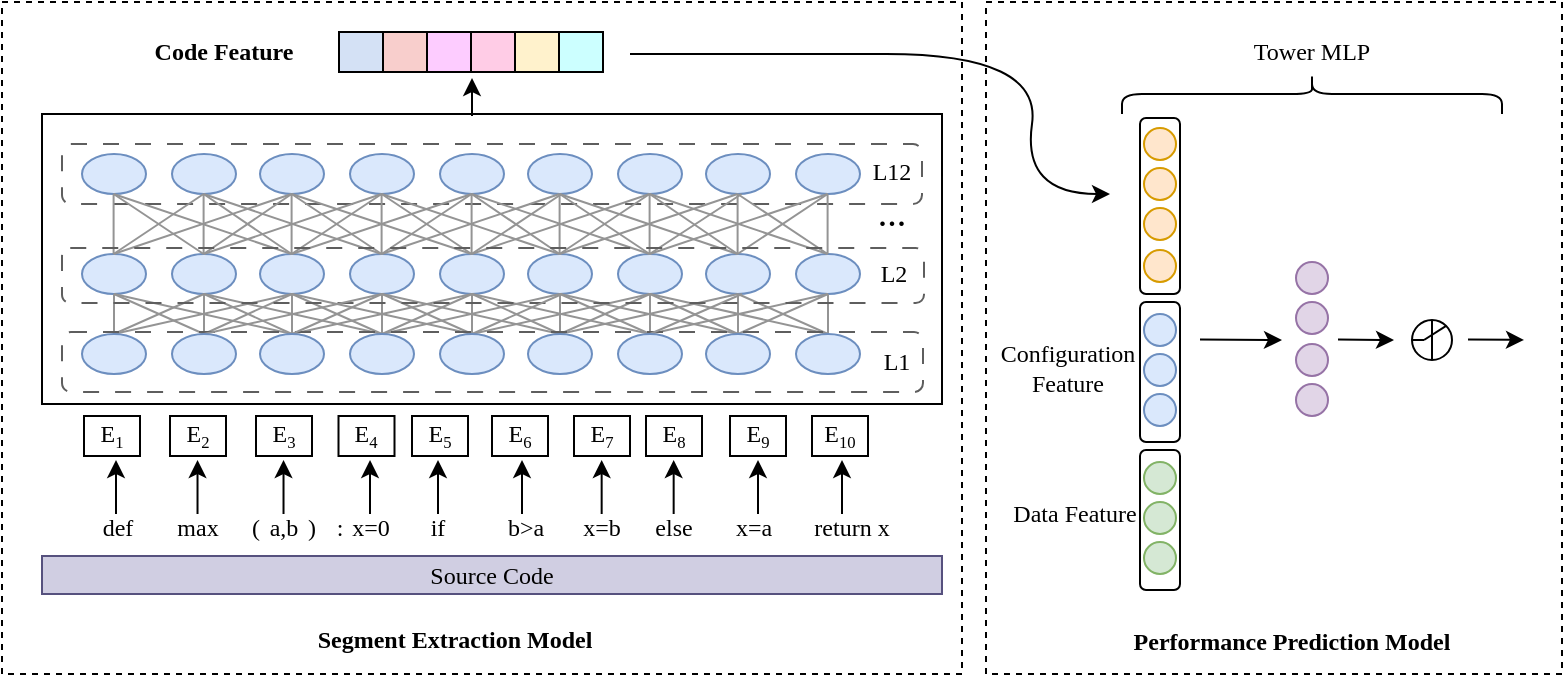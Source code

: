 <mxfile version="21.7.0" type="github">
  <diagram name="第 1 页" id="i-hQURjPeFK39cfyPwLi">
    <mxGraphModel dx="1434" dy="758" grid="1" gridSize="10" guides="1" tooltips="1" connect="1" arrows="1" fold="1" page="1" pageScale="1" pageWidth="827" pageHeight="1169" math="0" shadow="0">
      <root>
        <mxCell id="0" />
        <mxCell id="1" parent="0" />
        <mxCell id="bjcHSdZk1-LDdz5LGARR-2" value="" style="rounded=0;whiteSpace=wrap;html=1;dashed=1;fontFamily=Times New Roman;" vertex="1" parent="1">
          <mxGeometry x="522" y="189" width="288" height="336" as="geometry" />
        </mxCell>
        <mxCell id="bjcHSdZk1-LDdz5LGARR-1" value="" style="rounded=0;whiteSpace=wrap;html=1;dashed=1;fontFamily=Times New Roman;" vertex="1" parent="1">
          <mxGeometry x="30" y="189" width="480" height="336" as="geometry" />
        </mxCell>
        <mxCell id="APk3Ht_Tyn_4InIeWBDC-63" value="" style="group;dashed=1;fontFamily=Times New Roman;" parent="1" vertex="1" connectable="0">
          <mxGeometry x="70" y="270" width="430" height="160" as="geometry" />
        </mxCell>
        <mxCell id="APk3Ht_Tyn_4InIeWBDC-177" value="" style="rounded=0;whiteSpace=wrap;html=1;fontFamily=Times New Roman;" parent="APk3Ht_Tyn_4InIeWBDC-63" vertex="1">
          <mxGeometry x="-20" y="-25" width="450" height="145" as="geometry" />
        </mxCell>
        <mxCell id="APk3Ht_Tyn_4InIeWBDC-64" value="" style="ellipse;whiteSpace=wrap;html=1;fillColor=#dae8fc;strokeWidth=1;strokeColor=#6c8ebf;fontFamily=Times New Roman;" parent="APk3Ht_Tyn_4InIeWBDC-63" vertex="1">
          <mxGeometry y="-5" width="32" height="20" as="geometry" />
        </mxCell>
        <mxCell id="APk3Ht_Tyn_4InIeWBDC-65" value="" style="ellipse;whiteSpace=wrap;html=1;fillColor=#dae8fc;strokeWidth=1;strokeColor=#6c8ebf;fontFamily=Times New Roman;" parent="APk3Ht_Tyn_4InIeWBDC-63" vertex="1">
          <mxGeometry x="45" y="-5" width="32" height="20" as="geometry" />
        </mxCell>
        <mxCell id="APk3Ht_Tyn_4InIeWBDC-66" value="" style="ellipse;whiteSpace=wrap;html=1;fillColor=#dae8fc;strokeWidth=1;strokeColor=#6c8ebf;fontFamily=Times New Roman;" parent="APk3Ht_Tyn_4InIeWBDC-63" vertex="1">
          <mxGeometry x="134" y="-5" width="32" height="20" as="geometry" />
        </mxCell>
        <mxCell id="APk3Ht_Tyn_4InIeWBDC-67" value="" style="ellipse;whiteSpace=wrap;html=1;fillColor=#dae8fc;strokeWidth=1;strokeColor=#6c8ebf;fontFamily=Times New Roman;" parent="APk3Ht_Tyn_4InIeWBDC-63" vertex="1">
          <mxGeometry x="89" y="-5" width="32" height="20" as="geometry" />
        </mxCell>
        <mxCell id="APk3Ht_Tyn_4InIeWBDC-68" value="" style="ellipse;whiteSpace=wrap;html=1;fillColor=#dae8fc;strokeWidth=1;strokeColor=#6c8ebf;fontFamily=Times New Roman;" parent="APk3Ht_Tyn_4InIeWBDC-63" vertex="1">
          <mxGeometry x="179" y="-5" width="32" height="20" as="geometry" />
        </mxCell>
        <mxCell id="APk3Ht_Tyn_4InIeWBDC-69" value="" style="ellipse;whiteSpace=wrap;html=1;fillColor=#dae8fc;strokeWidth=1;strokeColor=#6c8ebf;fontFamily=Times New Roman;" parent="APk3Ht_Tyn_4InIeWBDC-63" vertex="1">
          <mxGeometry x="268" y="-5" width="32" height="20" as="geometry" />
        </mxCell>
        <mxCell id="APk3Ht_Tyn_4InIeWBDC-70" value="" style="ellipse;whiteSpace=wrap;html=1;fillColor=#dae8fc;strokeWidth=1;strokeColor=#6c8ebf;fontFamily=Times New Roman;" parent="APk3Ht_Tyn_4InIeWBDC-63" vertex="1">
          <mxGeometry x="223" y="-5" width="32" height="20" as="geometry" />
        </mxCell>
        <mxCell id="APk3Ht_Tyn_4InIeWBDC-71" value="" style="ellipse;whiteSpace=wrap;html=1;fillColor=#dae8fc;strokeWidth=1;strokeColor=#6c8ebf;fontFamily=Times New Roman;" parent="APk3Ht_Tyn_4InIeWBDC-63" vertex="1">
          <mxGeometry x="312" y="-5" width="32" height="20" as="geometry" />
        </mxCell>
        <mxCell id="APk3Ht_Tyn_4InIeWBDC-72" value="" style="ellipse;whiteSpace=wrap;html=1;fillColor=#dae8fc;strokeWidth=1;strokeColor=#6c8ebf;fontFamily=Times New Roman;" parent="APk3Ht_Tyn_4InIeWBDC-63" vertex="1">
          <mxGeometry x="357" y="-5" width="32" height="20" as="geometry" />
        </mxCell>
        <mxCell id="APk3Ht_Tyn_4InIeWBDC-1" value="Source Code" style="rounded=0;whiteSpace=wrap;html=1;fillColor=#d0cee2;strokeColor=#56517e;fontFamily=Times New Roman;" parent="1" vertex="1">
          <mxGeometry x="50" y="466" width="450" height="19" as="geometry" />
        </mxCell>
        <mxCell id="APk3Ht_Tyn_4InIeWBDC-5" value="def" style="text;html=1;strokeColor=none;fillColor=none;align=center;verticalAlign=middle;whiteSpace=wrap;rounded=0;fontFamily=Times New Roman;" parent="1" vertex="1">
          <mxGeometry x="78" y="432" width="20" height="40" as="geometry" />
        </mxCell>
        <mxCell id="APk3Ht_Tyn_4InIeWBDC-6" value="max" style="text;html=1;strokeColor=none;fillColor=none;align=center;verticalAlign=middle;whiteSpace=wrap;rounded=0;fontFamily=Times New Roman;" parent="1" vertex="1">
          <mxGeometry x="118" y="432" width="20" height="40" as="geometry" />
        </mxCell>
        <mxCell id="APk3Ht_Tyn_4InIeWBDC-7" value="(" style="text;html=1;strokeColor=none;fillColor=none;align=center;verticalAlign=middle;whiteSpace=wrap;rounded=0;fontFamily=Times New Roman;" parent="1" vertex="1">
          <mxGeometry x="152" y="432" width="10" height="40" as="geometry" />
        </mxCell>
        <mxCell id="APk3Ht_Tyn_4InIeWBDC-8" value="a,b" style="text;html=1;strokeColor=none;fillColor=none;align=center;verticalAlign=middle;whiteSpace=wrap;rounded=0;fontFamily=Times New Roman;" parent="1" vertex="1">
          <mxGeometry x="161" y="432" width="20" height="40" as="geometry" />
        </mxCell>
        <mxCell id="APk3Ht_Tyn_4InIeWBDC-9" value=")" style="text;html=1;strokeColor=none;fillColor=none;align=center;verticalAlign=middle;whiteSpace=wrap;rounded=0;fontFamily=Times New Roman;" parent="1" vertex="1">
          <mxGeometry x="180" y="432" width="10" height="40" as="geometry" />
        </mxCell>
        <mxCell id="APk3Ht_Tyn_4InIeWBDC-10" value="x=0" style="text;html=1;strokeColor=none;fillColor=none;align=center;verticalAlign=middle;whiteSpace=wrap;rounded=0;fontFamily=Times New Roman;" parent="1" vertex="1">
          <mxGeometry x="206" y="432" width="16.5" height="40" as="geometry" />
        </mxCell>
        <mxCell id="APk3Ht_Tyn_4InIeWBDC-11" value=":" style="text;html=1;strokeColor=none;fillColor=none;align=center;verticalAlign=middle;whiteSpace=wrap;rounded=0;fontFamily=Times New Roman;" parent="1" vertex="1">
          <mxGeometry x="194" y="432" width="10" height="40" as="geometry" />
        </mxCell>
        <mxCell id="APk3Ht_Tyn_4InIeWBDC-12" value="x=b" style="text;html=1;strokeColor=none;fillColor=none;align=center;verticalAlign=middle;whiteSpace=wrap;rounded=0;fontFamily=Times New Roman;" parent="1" vertex="1">
          <mxGeometry x="320" y="432" width="20" height="40" as="geometry" />
        </mxCell>
        <mxCell id="APk3Ht_Tyn_4InIeWBDC-13" value="if" style="text;html=1;strokeColor=none;fillColor=none;align=center;verticalAlign=middle;whiteSpace=wrap;rounded=0;fontFamily=Times New Roman;" parent="1" vertex="1">
          <mxGeometry x="243" y="432" width="10" height="40" as="geometry" />
        </mxCell>
        <mxCell id="APk3Ht_Tyn_4InIeWBDC-15" value="else" style="text;html=1;strokeColor=none;fillColor=none;align=center;verticalAlign=middle;whiteSpace=wrap;rounded=0;fontFamily=Times New Roman;" parent="1" vertex="1">
          <mxGeometry x="356" y="432" width="20" height="40" as="geometry" />
        </mxCell>
        <mxCell id="APk3Ht_Tyn_4InIeWBDC-16" value="x=a" style="text;html=1;strokeColor=none;fillColor=none;align=center;verticalAlign=middle;whiteSpace=wrap;rounded=0;fontFamily=Times New Roman;" parent="1" vertex="1">
          <mxGeometry x="396" y="432" width="20" height="40" as="geometry" />
        </mxCell>
        <mxCell id="APk3Ht_Tyn_4InIeWBDC-17" value="return x" style="text;html=1;strokeColor=none;fillColor=none;align=center;verticalAlign=middle;whiteSpace=wrap;rounded=0;fontFamily=Times New Roman;" parent="1" vertex="1">
          <mxGeometry x="430" y="432" width="50" height="40" as="geometry" />
        </mxCell>
        <mxCell id="APk3Ht_Tyn_4InIeWBDC-19" value="b&amp;gt;a" style="text;html=1;strokeColor=none;fillColor=none;align=center;verticalAlign=middle;whiteSpace=wrap;rounded=0;fontFamily=Times New Roman;" parent="1" vertex="1">
          <mxGeometry x="279" y="432" width="26" height="40" as="geometry" />
        </mxCell>
        <mxCell id="APk3Ht_Tyn_4InIeWBDC-31" value="E&lt;span style=&quot;font-size: 10px;&quot;&gt;&lt;sub&gt;1&lt;/sub&gt;&lt;/span&gt;" style="rounded=0;whiteSpace=wrap;html=1;fontFamily=Times New Roman;" parent="1" vertex="1">
          <mxGeometry x="71" y="396" width="28" height="20" as="geometry" />
        </mxCell>
        <mxCell id="APk3Ht_Tyn_4InIeWBDC-33" value="E&lt;span style=&quot;font-size: 10px;&quot;&gt;&lt;sub&gt;2&lt;/sub&gt;&lt;/span&gt;" style="rounded=0;whiteSpace=wrap;html=1;fontFamily=Times New Roman;" parent="1" vertex="1">
          <mxGeometry x="114" y="396" width="28" height="20" as="geometry" />
        </mxCell>
        <mxCell id="APk3Ht_Tyn_4InIeWBDC-34" value="E&lt;span style=&quot;font-size: 10px;&quot;&gt;&lt;sub&gt;3&lt;/sub&gt;&lt;/span&gt;" style="rounded=0;whiteSpace=wrap;html=1;fontFamily=Times New Roman;" parent="1" vertex="1">
          <mxGeometry x="157" y="396" width="28" height="20" as="geometry" />
        </mxCell>
        <mxCell id="APk3Ht_Tyn_4InIeWBDC-35" value="E&lt;span style=&quot;font-size: 10px;&quot;&gt;&lt;sub&gt;4&lt;/sub&gt;&lt;/span&gt;" style="rounded=0;whiteSpace=wrap;html=1;fontFamily=Times New Roman;" parent="1" vertex="1">
          <mxGeometry x="198.25" y="396" width="28" height="20" as="geometry" />
        </mxCell>
        <mxCell id="APk3Ht_Tyn_4InIeWBDC-36" value="E&lt;span style=&quot;font-size: 10px;&quot;&gt;&lt;sub&gt;5&lt;/sub&gt;&lt;/span&gt;" style="rounded=0;whiteSpace=wrap;html=1;fontFamily=Times New Roman;" parent="1" vertex="1">
          <mxGeometry x="235" y="396" width="28" height="20" as="geometry" />
        </mxCell>
        <mxCell id="APk3Ht_Tyn_4InIeWBDC-37" value="E&lt;span style=&quot;font-size: 10px;&quot;&gt;&lt;sub&gt;7&lt;/sub&gt;&lt;/span&gt;" style="rounded=0;whiteSpace=wrap;html=1;fontFamily=Times New Roman;" parent="1" vertex="1">
          <mxGeometry x="316" y="396" width="28" height="20" as="geometry" />
        </mxCell>
        <mxCell id="APk3Ht_Tyn_4InIeWBDC-38" value="E&lt;span style=&quot;font-size: 10px;&quot;&gt;&lt;sub&gt;6&lt;/sub&gt;&lt;/span&gt;" style="rounded=0;whiteSpace=wrap;html=1;fontStyle=0;fontFamily=Times New Roman;" parent="1" vertex="1">
          <mxGeometry x="275" y="396" width="28" height="20" as="geometry" />
        </mxCell>
        <mxCell id="APk3Ht_Tyn_4InIeWBDC-39" value="E&lt;span style=&quot;font-size: 10px;&quot;&gt;&lt;sub&gt;8&lt;/sub&gt;&lt;/span&gt;" style="rounded=0;whiteSpace=wrap;html=1;fontFamily=Times New Roman;" parent="1" vertex="1">
          <mxGeometry x="352" y="396" width="28" height="20" as="geometry" />
        </mxCell>
        <mxCell id="APk3Ht_Tyn_4InIeWBDC-40" value="E&lt;span style=&quot;font-size: 10px;&quot;&gt;&lt;sub&gt;9&lt;/sub&gt;&lt;/span&gt;" style="rounded=0;whiteSpace=wrap;html=1;fontFamily=Times New Roman;" parent="1" vertex="1">
          <mxGeometry x="394" y="396" width="28" height="20" as="geometry" />
        </mxCell>
        <mxCell id="APk3Ht_Tyn_4InIeWBDC-41" value="E&lt;span style=&quot;font-size: 10px;&quot;&gt;&lt;sub&gt;10&lt;/sub&gt;&lt;/span&gt;" style="rounded=0;whiteSpace=wrap;html=1;fontFamily=Times New Roman;" parent="1" vertex="1">
          <mxGeometry x="435" y="396" width="28" height="20" as="geometry" />
        </mxCell>
        <mxCell id="APk3Ht_Tyn_4InIeWBDC-53" value="" style="group;fontFamily=Times New Roman;" parent="1" vertex="1" connectable="0">
          <mxGeometry x="70" y="315" width="389" height="20" as="geometry" />
        </mxCell>
        <mxCell id="APk3Ht_Tyn_4InIeWBDC-54" value="" style="ellipse;whiteSpace=wrap;html=1;fillColor=#dae8fc;strokeWidth=1;strokeColor=#6c8ebf;fontFamily=Times New Roman;" parent="APk3Ht_Tyn_4InIeWBDC-53" vertex="1">
          <mxGeometry width="32" height="20" as="geometry" />
        </mxCell>
        <mxCell id="APk3Ht_Tyn_4InIeWBDC-55" value="" style="ellipse;whiteSpace=wrap;html=1;fillColor=#dae8fc;strokeWidth=1;strokeColor=#6c8ebf;fontFamily=Times New Roman;" parent="APk3Ht_Tyn_4InIeWBDC-53" vertex="1">
          <mxGeometry x="45" width="32" height="20" as="geometry" />
        </mxCell>
        <mxCell id="APk3Ht_Tyn_4InIeWBDC-56" value="" style="ellipse;whiteSpace=wrap;html=1;fillColor=#dae8fc;strokeWidth=1;strokeColor=#6c8ebf;fontFamily=Times New Roman;" parent="APk3Ht_Tyn_4InIeWBDC-53" vertex="1">
          <mxGeometry x="134" width="32" height="20" as="geometry" />
        </mxCell>
        <mxCell id="APk3Ht_Tyn_4InIeWBDC-57" value="" style="ellipse;whiteSpace=wrap;html=1;fillColor=#dae8fc;strokeWidth=1;strokeColor=#6c8ebf;fontFamily=Times New Roman;" parent="APk3Ht_Tyn_4InIeWBDC-53" vertex="1">
          <mxGeometry x="89" width="32" height="20" as="geometry" />
        </mxCell>
        <mxCell id="APk3Ht_Tyn_4InIeWBDC-58" value="" style="ellipse;whiteSpace=wrap;html=1;fillColor=#dae8fc;strokeWidth=1;strokeColor=#6c8ebf;fontFamily=Times New Roman;" parent="APk3Ht_Tyn_4InIeWBDC-53" vertex="1">
          <mxGeometry x="179" width="32" height="20" as="geometry" />
        </mxCell>
        <mxCell id="APk3Ht_Tyn_4InIeWBDC-59" value="" style="ellipse;whiteSpace=wrap;html=1;fillColor=#dae8fc;strokeWidth=1;strokeColor=#6c8ebf;fontFamily=Times New Roman;" parent="APk3Ht_Tyn_4InIeWBDC-53" vertex="1">
          <mxGeometry x="268" width="32" height="20" as="geometry" />
        </mxCell>
        <mxCell id="APk3Ht_Tyn_4InIeWBDC-60" value="" style="ellipse;whiteSpace=wrap;html=1;fillColor=#dae8fc;strokeWidth=1;strokeColor=#6c8ebf;fontFamily=Times New Roman;" parent="APk3Ht_Tyn_4InIeWBDC-53" vertex="1">
          <mxGeometry x="223" width="32" height="20" as="geometry" />
        </mxCell>
        <mxCell id="APk3Ht_Tyn_4InIeWBDC-61" value="" style="ellipse;whiteSpace=wrap;html=1;fillColor=#dae8fc;strokeWidth=1;strokeColor=#6c8ebf;fontFamily=Times New Roman;" parent="APk3Ht_Tyn_4InIeWBDC-53" vertex="1">
          <mxGeometry x="312" width="32" height="20" as="geometry" />
        </mxCell>
        <mxCell id="APk3Ht_Tyn_4InIeWBDC-62" value="" style="ellipse;whiteSpace=wrap;html=1;fillColor=#dae8fc;strokeWidth=1;strokeColor=#6c8ebf;fontFamily=Times New Roman;" parent="APk3Ht_Tyn_4InIeWBDC-53" vertex="1">
          <mxGeometry x="357" width="32" height="20" as="geometry" />
        </mxCell>
        <mxCell id="APk3Ht_Tyn_4InIeWBDC-77" style="rounded=0;orthogonalLoop=1;jettySize=auto;html=1;exitX=0.5;exitY=0;exitDx=0;exitDy=0;entryX=0.5;entryY=1;entryDx=0;entryDy=0;endArrow=none;endFill=0;strokeWidth=1;strokeColor=#949494;fontFamily=Times New Roman;" parent="1" source="APk3Ht_Tyn_4InIeWBDC-42" target="APk3Ht_Tyn_4InIeWBDC-54" edge="1">
          <mxGeometry relative="1" as="geometry" />
        </mxCell>
        <mxCell id="APk3Ht_Tyn_4InIeWBDC-78" style="edgeStyle=orthogonalEdgeStyle;rounded=0;orthogonalLoop=1;jettySize=auto;html=1;exitX=0.5;exitY=0;exitDx=0;exitDy=0;entryX=0.5;entryY=1;entryDx=0;entryDy=0;endArrow=none;endFill=0;strokeWidth=1;strokeColor=#949494;fontFamily=Times New Roman;" parent="1" source="APk3Ht_Tyn_4InIeWBDC-43" target="APk3Ht_Tyn_4InIeWBDC-55" edge="1">
          <mxGeometry relative="1" as="geometry" />
        </mxCell>
        <mxCell id="APk3Ht_Tyn_4InIeWBDC-79" style="edgeStyle=orthogonalEdgeStyle;rounded=0;orthogonalLoop=1;jettySize=auto;html=1;exitX=0.5;exitY=0;exitDx=0;exitDy=0;entryX=0.5;entryY=1;entryDx=0;entryDy=0;endArrow=none;endFill=0;strokeWidth=1;strokeColor=#949494;fontFamily=Times New Roman;" parent="1" source="APk3Ht_Tyn_4InIeWBDC-45" target="APk3Ht_Tyn_4InIeWBDC-57" edge="1">
          <mxGeometry relative="1" as="geometry" />
        </mxCell>
        <mxCell id="APk3Ht_Tyn_4InIeWBDC-80" style="edgeStyle=orthogonalEdgeStyle;rounded=0;orthogonalLoop=1;jettySize=auto;html=1;exitX=0.5;exitY=0;exitDx=0;exitDy=0;entryX=0.5;entryY=1;entryDx=0;entryDy=0;endArrow=none;endFill=0;strokeWidth=1;strokeColor=#949494;fontFamily=Times New Roman;" parent="1" source="APk3Ht_Tyn_4InIeWBDC-44" target="APk3Ht_Tyn_4InIeWBDC-56" edge="1">
          <mxGeometry relative="1" as="geometry" />
        </mxCell>
        <mxCell id="APk3Ht_Tyn_4InIeWBDC-82" style="edgeStyle=orthogonalEdgeStyle;rounded=0;orthogonalLoop=1;jettySize=auto;html=1;exitX=0.5;exitY=0;exitDx=0;exitDy=0;entryX=0.5;entryY=1;entryDx=0;entryDy=0;endArrow=none;endFill=0;strokeWidth=1;strokeColor=#949494;fontFamily=Times New Roman;" parent="1" source="APk3Ht_Tyn_4InIeWBDC-46" target="APk3Ht_Tyn_4InIeWBDC-58" edge="1">
          <mxGeometry relative="1" as="geometry" />
        </mxCell>
        <mxCell id="APk3Ht_Tyn_4InIeWBDC-83" style="edgeStyle=orthogonalEdgeStyle;rounded=0;orthogonalLoop=1;jettySize=auto;html=1;exitX=0.5;exitY=0;exitDx=0;exitDy=0;entryX=0.5;entryY=1;entryDx=0;entryDy=0;endArrow=none;endFill=0;strokeWidth=1;strokeColor=#949494;fontFamily=Times New Roman;" parent="1" source="APk3Ht_Tyn_4InIeWBDC-48" target="APk3Ht_Tyn_4InIeWBDC-60" edge="1">
          <mxGeometry relative="1" as="geometry" />
        </mxCell>
        <mxCell id="APk3Ht_Tyn_4InIeWBDC-84" style="edgeStyle=orthogonalEdgeStyle;rounded=0;orthogonalLoop=1;jettySize=auto;html=1;exitX=0.5;exitY=0;exitDx=0;exitDy=0;entryX=0.5;entryY=1;entryDx=0;entryDy=0;endArrow=none;endFill=0;strokeWidth=1;strokeColor=#949494;fontFamily=Times New Roman;" parent="1" source="APk3Ht_Tyn_4InIeWBDC-47" target="APk3Ht_Tyn_4InIeWBDC-59" edge="1">
          <mxGeometry relative="1" as="geometry" />
        </mxCell>
        <mxCell id="APk3Ht_Tyn_4InIeWBDC-85" style="edgeStyle=orthogonalEdgeStyle;rounded=0;orthogonalLoop=1;jettySize=auto;html=1;exitX=0.5;exitY=0;exitDx=0;exitDy=0;entryX=0.5;entryY=1;entryDx=0;entryDy=0;endArrow=none;endFill=0;strokeWidth=1;strokeColor=#949494;fontFamily=Times New Roman;" parent="1" source="APk3Ht_Tyn_4InIeWBDC-49" target="APk3Ht_Tyn_4InIeWBDC-61" edge="1">
          <mxGeometry relative="1" as="geometry" />
        </mxCell>
        <mxCell id="APk3Ht_Tyn_4InIeWBDC-86" style="edgeStyle=orthogonalEdgeStyle;rounded=0;orthogonalLoop=1;jettySize=auto;html=1;exitX=0.5;exitY=0;exitDx=0;exitDy=0;entryX=0.5;entryY=1;entryDx=0;entryDy=0;endArrow=none;endFill=0;strokeWidth=1;strokeColor=#949494;fontFamily=Times New Roman;" parent="1" source="APk3Ht_Tyn_4InIeWBDC-50" target="APk3Ht_Tyn_4InIeWBDC-62" edge="1">
          <mxGeometry relative="1" as="geometry" />
        </mxCell>
        <mxCell id="APk3Ht_Tyn_4InIeWBDC-88" style="edgeStyle=none;rounded=0;orthogonalLoop=1;jettySize=auto;html=1;exitX=0.5;exitY=0;exitDx=0;exitDy=0;entryX=0.5;entryY=1;entryDx=0;entryDy=0;endArrow=none;endFill=0;strokeWidth=1;strokeColor=#949494;fontFamily=Times New Roman;" parent="1" source="APk3Ht_Tyn_4InIeWBDC-42" target="APk3Ht_Tyn_4InIeWBDC-55" edge="1">
          <mxGeometry relative="1" as="geometry" />
        </mxCell>
        <mxCell id="APk3Ht_Tyn_4InIeWBDC-89" style="edgeStyle=none;rounded=0;orthogonalLoop=1;jettySize=auto;html=1;exitX=0.5;exitY=0;exitDx=0;exitDy=0;entryX=0.5;entryY=1;entryDx=0;entryDy=0;endArrow=none;endFill=0;strokeWidth=1;strokeColor=#949494;fontFamily=Times New Roman;" parent="1" source="APk3Ht_Tyn_4InIeWBDC-42" target="APk3Ht_Tyn_4InIeWBDC-57" edge="1">
          <mxGeometry relative="1" as="geometry" />
        </mxCell>
        <mxCell id="APk3Ht_Tyn_4InIeWBDC-90" style="edgeStyle=none;rounded=0;orthogonalLoop=1;jettySize=auto;html=1;exitX=0.5;exitY=0;exitDx=0;exitDy=0;entryX=0.5;entryY=1;entryDx=0;entryDy=0;endArrow=none;endFill=0;strokeWidth=1;strokeColor=#949494;fontFamily=Times New Roman;" parent="1" source="APk3Ht_Tyn_4InIeWBDC-43" target="APk3Ht_Tyn_4InIeWBDC-57" edge="1">
          <mxGeometry relative="1" as="geometry" />
        </mxCell>
        <mxCell id="APk3Ht_Tyn_4InIeWBDC-93" style="edgeStyle=none;rounded=0;orthogonalLoop=1;jettySize=auto;html=1;exitX=0.5;exitY=0;exitDx=0;exitDy=0;entryX=0.5;entryY=1;entryDx=0;entryDy=0;endArrow=none;endFill=0;strokeWidth=1;strokeColor=#949494;fontFamily=Times New Roman;" parent="1" source="APk3Ht_Tyn_4InIeWBDC-45" target="APk3Ht_Tyn_4InIeWBDC-58" edge="1">
          <mxGeometry relative="1" as="geometry" />
        </mxCell>
        <mxCell id="APk3Ht_Tyn_4InIeWBDC-94" style="edgeStyle=none;rounded=0;orthogonalLoop=1;jettySize=auto;html=1;exitX=0.5;exitY=0;exitDx=0;exitDy=0;entryX=0.5;entryY=1;entryDx=0;entryDy=0;endArrow=none;endFill=0;strokeWidth=1;strokeColor=#949494;fontFamily=Times New Roman;" parent="1" source="APk3Ht_Tyn_4InIeWBDC-44" target="APk3Ht_Tyn_4InIeWBDC-58" edge="1">
          <mxGeometry relative="1" as="geometry" />
        </mxCell>
        <mxCell id="APk3Ht_Tyn_4InIeWBDC-95" style="edgeStyle=none;rounded=0;orthogonalLoop=1;jettySize=auto;html=1;exitX=0.5;exitY=0;exitDx=0;exitDy=0;entryX=0.5;entryY=1;entryDx=0;entryDy=0;endArrow=none;endFill=0;strokeWidth=1;strokeColor=#949494;fontFamily=Times New Roman;" parent="1" source="APk3Ht_Tyn_4InIeWBDC-44" target="APk3Ht_Tyn_4InIeWBDC-60" edge="1">
          <mxGeometry relative="1" as="geometry" />
        </mxCell>
        <mxCell id="APk3Ht_Tyn_4InIeWBDC-97" style="edgeStyle=none;rounded=0;orthogonalLoop=1;jettySize=auto;html=1;exitX=0.5;exitY=0;exitDx=0;exitDy=0;entryX=0.5;entryY=1;entryDx=0;entryDy=0;endArrow=none;endFill=0;strokeWidth=1;strokeColor=#949494;fontFamily=Times New Roman;" parent="1" source="APk3Ht_Tyn_4InIeWBDC-46" target="APk3Ht_Tyn_4InIeWBDC-59" edge="1">
          <mxGeometry relative="1" as="geometry" />
        </mxCell>
        <mxCell id="APk3Ht_Tyn_4InIeWBDC-98" style="edgeStyle=none;rounded=0;orthogonalLoop=1;jettySize=auto;html=1;exitX=0.5;exitY=0;exitDx=0;exitDy=0;entryX=0.5;entryY=1;entryDx=0;entryDy=0;endArrow=none;endFill=0;strokeWidth=1;strokeColor=#949494;fontFamily=Times New Roman;" parent="1" source="APk3Ht_Tyn_4InIeWBDC-48" target="APk3Ht_Tyn_4InIeWBDC-59" edge="1">
          <mxGeometry relative="1" as="geometry" />
        </mxCell>
        <mxCell id="APk3Ht_Tyn_4InIeWBDC-99" style="edgeStyle=none;rounded=0;orthogonalLoop=1;jettySize=auto;html=1;exitX=0.5;exitY=0;exitDx=0;exitDy=0;entryX=0.5;entryY=1;entryDx=0;entryDy=0;endArrow=none;endFill=0;strokeWidth=1;strokeColor=#949494;fontFamily=Times New Roman;" parent="1" source="APk3Ht_Tyn_4InIeWBDC-48" target="APk3Ht_Tyn_4InIeWBDC-61" edge="1">
          <mxGeometry relative="1" as="geometry" />
        </mxCell>
        <mxCell id="APk3Ht_Tyn_4InIeWBDC-101" style="edgeStyle=none;rounded=0;orthogonalLoop=1;jettySize=auto;html=1;exitX=0.5;exitY=0;exitDx=0;exitDy=0;entryX=0.5;entryY=1;entryDx=0;entryDy=0;endArrow=none;endFill=0;strokeWidth=1;strokeColor=#949494;fontFamily=Times New Roman;" parent="1" source="APk3Ht_Tyn_4InIeWBDC-47" target="APk3Ht_Tyn_4InIeWBDC-62" edge="1">
          <mxGeometry relative="1" as="geometry" />
        </mxCell>
        <mxCell id="APk3Ht_Tyn_4InIeWBDC-102" style="edgeStyle=none;rounded=0;orthogonalLoop=1;jettySize=auto;html=1;exitX=0.5;exitY=0;exitDx=0;exitDy=0;entryX=0.5;entryY=1;entryDx=0;entryDy=0;endArrow=none;endFill=0;strokeWidth=1;strokeColor=#949494;fontFamily=Times New Roman;" parent="1" source="APk3Ht_Tyn_4InIeWBDC-49" target="APk3Ht_Tyn_4InIeWBDC-62" edge="1">
          <mxGeometry relative="1" as="geometry" />
        </mxCell>
        <mxCell id="APk3Ht_Tyn_4InIeWBDC-103" style="edgeStyle=none;rounded=0;orthogonalLoop=1;jettySize=auto;html=1;exitX=0.5;exitY=0;exitDx=0;exitDy=0;entryX=0.5;entryY=1;entryDx=0;entryDy=0;endArrow=none;endFill=0;strokeWidth=1;strokeColor=#949494;fontFamily=Times New Roman;" parent="1" source="APk3Ht_Tyn_4InIeWBDC-43" target="APk3Ht_Tyn_4InIeWBDC-54" edge="1">
          <mxGeometry relative="1" as="geometry" />
        </mxCell>
        <mxCell id="APk3Ht_Tyn_4InIeWBDC-104" style="edgeStyle=none;rounded=0;orthogonalLoop=1;jettySize=auto;html=1;exitX=0.5;exitY=0;exitDx=0;exitDy=0;entryX=0.5;entryY=1;entryDx=0;entryDy=0;endArrow=none;endFill=0;strokeWidth=1;strokeColor=#949494;fontFamily=Times New Roman;" parent="1" source="APk3Ht_Tyn_4InIeWBDC-45" target="APk3Ht_Tyn_4InIeWBDC-55" edge="1">
          <mxGeometry relative="1" as="geometry" />
        </mxCell>
        <mxCell id="APk3Ht_Tyn_4InIeWBDC-105" style="edgeStyle=none;rounded=0;orthogonalLoop=1;jettySize=auto;html=1;exitX=0.5;exitY=0;exitDx=0;exitDy=0;entryX=0.5;entryY=1;entryDx=0;entryDy=0;endArrow=none;endFill=0;strokeWidth=1;strokeColor=#949494;fontFamily=Times New Roman;" parent="1" source="APk3Ht_Tyn_4InIeWBDC-45" target="APk3Ht_Tyn_4InIeWBDC-54" edge="1">
          <mxGeometry relative="1" as="geometry" />
        </mxCell>
        <mxCell id="APk3Ht_Tyn_4InIeWBDC-106" style="edgeStyle=none;rounded=0;orthogonalLoop=1;jettySize=auto;html=1;exitX=0.5;exitY=0;exitDx=0;exitDy=0;entryX=0.5;entryY=1;entryDx=0;entryDy=0;endArrow=none;endFill=0;strokeWidth=1;strokeColor=#949494;fontFamily=Times New Roman;" parent="1" source="APk3Ht_Tyn_4InIeWBDC-44" target="APk3Ht_Tyn_4InIeWBDC-57" edge="1">
          <mxGeometry relative="1" as="geometry" />
        </mxCell>
        <mxCell id="APk3Ht_Tyn_4InIeWBDC-107" style="edgeStyle=none;rounded=0;orthogonalLoop=1;jettySize=auto;html=1;exitX=0.5;exitY=0;exitDx=0;exitDy=0;entryX=0.5;entryY=1;entryDx=0;entryDy=0;endArrow=none;endFill=0;strokeWidth=1;strokeColor=#949494;fontFamily=Times New Roman;" parent="1" source="APk3Ht_Tyn_4InIeWBDC-44" target="APk3Ht_Tyn_4InIeWBDC-55" edge="1">
          <mxGeometry relative="1" as="geometry" />
        </mxCell>
        <mxCell id="APk3Ht_Tyn_4InIeWBDC-108" style="edgeStyle=none;rounded=0;orthogonalLoop=1;jettySize=auto;html=1;exitX=0.5;exitY=0;exitDx=0;exitDy=0;entryX=0.5;entryY=1;entryDx=0;entryDy=0;endArrow=none;endFill=0;strokeWidth=1;strokeColor=#949494;fontFamily=Times New Roman;" parent="1" source="APk3Ht_Tyn_4InIeWBDC-46" target="APk3Ht_Tyn_4InIeWBDC-56" edge="1">
          <mxGeometry relative="1" as="geometry" />
        </mxCell>
        <mxCell id="APk3Ht_Tyn_4InIeWBDC-109" style="edgeStyle=none;rounded=0;orthogonalLoop=1;jettySize=auto;html=1;exitX=0.5;exitY=0;exitDx=0;exitDy=0;entryX=0.5;entryY=1;entryDx=0;entryDy=0;endArrow=none;endFill=0;strokeWidth=1;strokeColor=#949494;fontFamily=Times New Roman;" parent="1" source="APk3Ht_Tyn_4InIeWBDC-46" target="APk3Ht_Tyn_4InIeWBDC-57" edge="1">
          <mxGeometry relative="1" as="geometry" />
        </mxCell>
        <mxCell id="APk3Ht_Tyn_4InIeWBDC-110" style="edgeStyle=none;rounded=0;orthogonalLoop=1;jettySize=auto;html=1;exitX=0.5;exitY=0;exitDx=0;exitDy=0;entryX=0.5;entryY=1;entryDx=0;entryDy=0;endArrow=none;endFill=0;strokeWidth=1;strokeColor=#949494;fontFamily=Times New Roman;" parent="1" source="APk3Ht_Tyn_4InIeWBDC-48" target="APk3Ht_Tyn_4InIeWBDC-58" edge="1">
          <mxGeometry relative="1" as="geometry" />
        </mxCell>
        <mxCell id="APk3Ht_Tyn_4InIeWBDC-111" style="edgeStyle=none;rounded=0;orthogonalLoop=1;jettySize=auto;html=1;exitX=0.5;exitY=0;exitDx=0;exitDy=0;entryX=0.5;entryY=1;entryDx=0;entryDy=0;endArrow=none;endFill=0;strokeWidth=1;strokeColor=#949494;fontFamily=Times New Roman;" parent="1" source="APk3Ht_Tyn_4InIeWBDC-48" target="APk3Ht_Tyn_4InIeWBDC-56" edge="1">
          <mxGeometry relative="1" as="geometry" />
        </mxCell>
        <mxCell id="APk3Ht_Tyn_4InIeWBDC-112" style="edgeStyle=none;rounded=0;orthogonalLoop=1;jettySize=auto;html=1;exitX=0.5;exitY=0;exitDx=0;exitDy=0;entryX=0.5;entryY=1;entryDx=0;entryDy=0;endArrow=none;endFill=0;strokeWidth=1;strokeColor=#949494;fontFamily=Times New Roman;" parent="1" source="APk3Ht_Tyn_4InIeWBDC-47" target="APk3Ht_Tyn_4InIeWBDC-60" edge="1">
          <mxGeometry relative="1" as="geometry" />
        </mxCell>
        <mxCell id="APk3Ht_Tyn_4InIeWBDC-113" style="edgeStyle=none;rounded=0;orthogonalLoop=1;jettySize=auto;html=1;exitX=0.5;exitY=0;exitDx=0;exitDy=0;entryX=0.5;entryY=1;entryDx=0;entryDy=0;endArrow=none;endFill=0;strokeWidth=1;strokeColor=#949494;fontFamily=Times New Roman;" parent="1" source="APk3Ht_Tyn_4InIeWBDC-47" target="APk3Ht_Tyn_4InIeWBDC-58" edge="1">
          <mxGeometry relative="1" as="geometry" />
        </mxCell>
        <mxCell id="APk3Ht_Tyn_4InIeWBDC-114" style="edgeStyle=none;rounded=0;orthogonalLoop=1;jettySize=auto;html=1;exitX=0.5;exitY=0;exitDx=0;exitDy=0;entryX=0.5;entryY=1;entryDx=0;entryDy=0;endArrow=none;endFill=0;strokeWidth=1;strokeColor=#949494;fontFamily=Times New Roman;" parent="1" source="APk3Ht_Tyn_4InIeWBDC-49" target="APk3Ht_Tyn_4InIeWBDC-59" edge="1">
          <mxGeometry relative="1" as="geometry" />
        </mxCell>
        <mxCell id="APk3Ht_Tyn_4InIeWBDC-115" style="edgeStyle=none;rounded=0;orthogonalLoop=1;jettySize=auto;html=1;exitX=0.5;exitY=0;exitDx=0;exitDy=0;entryX=0.5;entryY=1;entryDx=0;entryDy=0;endArrow=none;endFill=0;strokeWidth=1;strokeColor=#949494;fontFamily=Times New Roman;" parent="1" source="APk3Ht_Tyn_4InIeWBDC-49" target="APk3Ht_Tyn_4InIeWBDC-60" edge="1">
          <mxGeometry relative="1" as="geometry" />
        </mxCell>
        <mxCell id="APk3Ht_Tyn_4InIeWBDC-116" style="edgeStyle=none;rounded=0;orthogonalLoop=1;jettySize=auto;html=1;exitX=0.5;exitY=0;exitDx=0;exitDy=0;entryX=0.5;entryY=1;entryDx=0;entryDy=0;endArrow=none;endFill=0;strokeWidth=1;strokeColor=#949494;fontFamily=Times New Roman;" parent="1" source="APk3Ht_Tyn_4InIeWBDC-50" target="APk3Ht_Tyn_4InIeWBDC-61" edge="1">
          <mxGeometry relative="1" as="geometry" />
        </mxCell>
        <mxCell id="APk3Ht_Tyn_4InIeWBDC-117" style="edgeStyle=none;rounded=0;orthogonalLoop=1;jettySize=auto;html=1;exitX=0.5;exitY=0;exitDx=0;exitDy=0;entryX=0.5;entryY=1;entryDx=0;entryDy=0;endArrow=none;endFill=0;strokeWidth=1;strokeColor=#949494;fontFamily=Times New Roman;" parent="1" source="APk3Ht_Tyn_4InIeWBDC-50" target="APk3Ht_Tyn_4InIeWBDC-59" edge="1">
          <mxGeometry relative="1" as="geometry" />
        </mxCell>
        <mxCell id="APk3Ht_Tyn_4InIeWBDC-159" value="" style="rounded=0;whiteSpace=wrap;html=1;fontFamily=Times New Roman;fillColor=#D4E1F5;strokeColor=#000000;" parent="1" vertex="1">
          <mxGeometry x="198.5" y="204" width="22" height="20" as="geometry" />
        </mxCell>
        <mxCell id="APk3Ht_Tyn_4InIeWBDC-160" value="" style="rounded=0;whiteSpace=wrap;html=1;fontFamily=Times New Roman;fillColor=#F8CECC;fillStyle=auto;strokeColor=#000000;" parent="1" vertex="1">
          <mxGeometry x="220.5" y="204" width="22" height="20" as="geometry" />
        </mxCell>
        <mxCell id="APk3Ht_Tyn_4InIeWBDC-161" value="" style="rounded=0;whiteSpace=wrap;html=1;fontFamily=Times New Roman;fillColor=#FDCCFF;strokeColor=#000000;" parent="1" vertex="1">
          <mxGeometry x="242.5" y="204" width="22" height="20" as="geometry" />
        </mxCell>
        <mxCell id="APk3Ht_Tyn_4InIeWBDC-162" value="" style="rounded=0;whiteSpace=wrap;html=1;fontFamily=Times New Roman;fillColor=#FFCCE6;strokeColor=#000000;" parent="1" vertex="1">
          <mxGeometry x="264.5" y="204" width="22" height="20" as="geometry" />
        </mxCell>
        <mxCell id="APk3Ht_Tyn_4InIeWBDC-163" value="" style="rounded=0;whiteSpace=wrap;html=1;fontFamily=Times New Roman;fillColor=#FFF2CC;strokeColor=#000000;" parent="1" vertex="1">
          <mxGeometry x="286.5" y="204" width="22" height="20" as="geometry" />
        </mxCell>
        <mxCell id="APk3Ht_Tyn_4InIeWBDC-164" value="" style="rounded=0;whiteSpace=wrap;html=1;fontFamily=Times New Roman;fillColor=#CCFFFF;strokeColor=#000000;" parent="1" vertex="1">
          <mxGeometry x="308.5" y="204" width="22" height="20" as="geometry" />
        </mxCell>
        <mxCell id="APk3Ht_Tyn_4InIeWBDC-165" value="" style="rounded=1;whiteSpace=wrap;html=1;dashed=1;dashPattern=8 8;fillColor=none;strokeColor=#5E5E5E;fontFamily=Times New Roman;" parent="1" vertex="1">
          <mxGeometry x="60" y="260" width="430" height="30" as="geometry" />
        </mxCell>
        <mxCell id="APk3Ht_Tyn_4InIeWBDC-168" value="L12" style="text;html=1;strokeColor=none;fillColor=none;align=center;verticalAlign=middle;whiteSpace=wrap;rounded=0;fontFamily=Times New Roman;" parent="1" vertex="1">
          <mxGeometry x="445" y="259" width="60" height="30" as="geometry" />
        </mxCell>
        <mxCell id="APk3Ht_Tyn_4InIeWBDC-171" value="&lt;font style=&quot;font-size: 19px;&quot;&gt;...&lt;/font&gt;" style="text;html=1;strokeColor=none;fillColor=none;align=center;verticalAlign=middle;whiteSpace=wrap;rounded=0;strokeWidth=6;fontFamily=Times New Roman;" parent="1" vertex="1">
          <mxGeometry x="444.8" y="280" width="60" height="30" as="geometry" />
        </mxCell>
        <mxCell id="APk3Ht_Tyn_4InIeWBDC-172" value="" style="group;fontFamily=Times New Roman;" parent="1" vertex="1" connectable="0">
          <mxGeometry x="85.8" y="285" width="357" height="30" as="geometry" />
        </mxCell>
        <mxCell id="APk3Ht_Tyn_4InIeWBDC-118" style="edgeStyle=none;rounded=0;orthogonalLoop=1;jettySize=auto;html=1;exitX=0.5;exitY=0;exitDx=0;exitDy=0;endArrow=none;endFill=0;strokeWidth=1;strokeColor=#949494;fontFamily=Times New Roman;" parent="APk3Ht_Tyn_4InIeWBDC-172" edge="1">
          <mxGeometry relative="1" as="geometry">
            <mxPoint x="134" as="targetPoint" />
            <mxPoint x="45" y="30" as="sourcePoint" />
          </mxGeometry>
        </mxCell>
        <mxCell id="APk3Ht_Tyn_4InIeWBDC-119" style="edgeStyle=none;rounded=0;orthogonalLoop=1;jettySize=auto;html=1;exitX=0.5;exitY=0;exitDx=0;exitDy=0;endArrow=none;endFill=0;strokeWidth=1;strokeColor=#949494;fontFamily=Times New Roman;" parent="APk3Ht_Tyn_4InIeWBDC-172" edge="1">
          <mxGeometry relative="1" as="geometry">
            <mxPoint x="134" as="targetPoint" />
            <mxPoint x="89" y="30" as="sourcePoint" />
          </mxGeometry>
        </mxCell>
        <mxCell id="APk3Ht_Tyn_4InIeWBDC-120" style="edgeStyle=none;rounded=0;orthogonalLoop=1;jettySize=auto;html=1;exitX=0.5;exitY=0;exitDx=0;exitDy=0;endArrow=none;endFill=0;strokeWidth=1;strokeColor=#949494;fontFamily=Times New Roman;" parent="APk3Ht_Tyn_4InIeWBDC-172" edge="1">
          <mxGeometry relative="1" as="geometry">
            <mxPoint x="224" as="targetPoint" />
            <mxPoint x="179" y="30" as="sourcePoint" />
          </mxGeometry>
        </mxCell>
        <mxCell id="APk3Ht_Tyn_4InIeWBDC-121" style="edgeStyle=none;rounded=0;orthogonalLoop=1;jettySize=auto;html=1;exitX=0.5;exitY=0;exitDx=0;exitDy=0;endArrow=none;endFill=0;strokeWidth=1;strokeColor=#949494;fontFamily=Times New Roman;" parent="APk3Ht_Tyn_4InIeWBDC-172" edge="1">
          <mxGeometry relative="1" as="geometry">
            <mxPoint x="314" as="targetPoint" />
            <mxPoint x="268" y="30" as="sourcePoint" />
          </mxGeometry>
        </mxCell>
        <mxCell id="APk3Ht_Tyn_4InIeWBDC-122" style="rounded=0;orthogonalLoop=1;jettySize=auto;html=1;exitX=0.5;exitY=0;exitDx=0;exitDy=0;entryX=0.5;entryY=1;entryDx=0;entryDy=0;endArrow=none;endFill=0;strokeWidth=1;strokeColor=#949494;fontFamily=Times New Roman;" parent="APk3Ht_Tyn_4InIeWBDC-172" edge="1">
          <mxGeometry relative="1" as="geometry">
            <mxPoint y="30" as="sourcePoint" />
            <mxPoint as="targetPoint" />
          </mxGeometry>
        </mxCell>
        <mxCell id="APk3Ht_Tyn_4InIeWBDC-123" style="edgeStyle=orthogonalEdgeStyle;rounded=0;orthogonalLoop=1;jettySize=auto;html=1;exitX=0.5;exitY=0;exitDx=0;exitDy=0;entryX=0.5;entryY=1;entryDx=0;entryDy=0;endArrow=none;endFill=0;strokeWidth=1;strokeColor=#949494;fontFamily=Times New Roman;" parent="APk3Ht_Tyn_4InIeWBDC-172" edge="1">
          <mxGeometry relative="1" as="geometry">
            <mxPoint x="45" y="30" as="sourcePoint" />
            <mxPoint x="45" as="targetPoint" />
          </mxGeometry>
        </mxCell>
        <mxCell id="APk3Ht_Tyn_4InIeWBDC-124" style="edgeStyle=orthogonalEdgeStyle;rounded=0;orthogonalLoop=1;jettySize=auto;html=1;exitX=0.5;exitY=0;exitDx=0;exitDy=0;entryX=0.5;entryY=1;entryDx=0;entryDy=0;endArrow=none;endFill=0;strokeWidth=1;strokeColor=#949494;fontFamily=Times New Roman;" parent="APk3Ht_Tyn_4InIeWBDC-172" edge="1">
          <mxGeometry relative="1" as="geometry">
            <mxPoint x="89" y="30" as="sourcePoint" />
            <mxPoint x="89" as="targetPoint" />
          </mxGeometry>
        </mxCell>
        <mxCell id="APk3Ht_Tyn_4InIeWBDC-125" style="edgeStyle=orthogonalEdgeStyle;rounded=0;orthogonalLoop=1;jettySize=auto;html=1;exitX=0.5;exitY=0;exitDx=0;exitDy=0;entryX=0.5;entryY=1;entryDx=0;entryDy=0;endArrow=none;endFill=0;strokeWidth=1;strokeColor=#949494;fontFamily=Times New Roman;" parent="APk3Ht_Tyn_4InIeWBDC-172" edge="1">
          <mxGeometry relative="1" as="geometry">
            <mxPoint x="134" y="30" as="sourcePoint" />
            <mxPoint x="134" as="targetPoint" />
          </mxGeometry>
        </mxCell>
        <mxCell id="APk3Ht_Tyn_4InIeWBDC-126" style="edgeStyle=orthogonalEdgeStyle;rounded=0;orthogonalLoop=1;jettySize=auto;html=1;exitX=0.5;exitY=0;exitDx=0;exitDy=0;entryX=0.5;entryY=1;entryDx=0;entryDy=0;endArrow=none;endFill=0;strokeWidth=1;strokeColor=#949494;fontFamily=Times New Roman;" parent="APk3Ht_Tyn_4InIeWBDC-172" edge="1">
          <mxGeometry relative="1" as="geometry">
            <mxPoint x="179" y="30" as="sourcePoint" />
            <mxPoint x="179" as="targetPoint" />
          </mxGeometry>
        </mxCell>
        <mxCell id="APk3Ht_Tyn_4InIeWBDC-127" style="edgeStyle=orthogonalEdgeStyle;rounded=0;orthogonalLoop=1;jettySize=auto;html=1;exitX=0.5;exitY=0;exitDx=0;exitDy=0;entryX=0.5;entryY=1;entryDx=0;entryDy=0;endArrow=none;endFill=0;strokeWidth=1;strokeColor=#949494;fontFamily=Times New Roman;" parent="APk3Ht_Tyn_4InIeWBDC-172" edge="1">
          <mxGeometry relative="1" as="geometry">
            <mxPoint x="223" y="30" as="sourcePoint" />
            <mxPoint x="223" as="targetPoint" />
          </mxGeometry>
        </mxCell>
        <mxCell id="APk3Ht_Tyn_4InIeWBDC-128" style="edgeStyle=orthogonalEdgeStyle;rounded=0;orthogonalLoop=1;jettySize=auto;html=1;exitX=0.5;exitY=0;exitDx=0;exitDy=0;entryX=0.5;entryY=1;entryDx=0;entryDy=0;endArrow=none;endFill=0;strokeWidth=1;strokeColor=#949494;fontFamily=Times New Roman;" parent="APk3Ht_Tyn_4InIeWBDC-172" edge="1">
          <mxGeometry relative="1" as="geometry">
            <mxPoint x="268" y="30" as="sourcePoint" />
            <mxPoint x="268" as="targetPoint" />
          </mxGeometry>
        </mxCell>
        <mxCell id="APk3Ht_Tyn_4InIeWBDC-129" style="edgeStyle=orthogonalEdgeStyle;rounded=0;orthogonalLoop=1;jettySize=auto;html=1;exitX=0.5;exitY=0;exitDx=0;exitDy=0;entryX=0.5;entryY=1;entryDx=0;entryDy=0;endArrow=none;endFill=0;strokeWidth=1;strokeColor=#949494;fontFamily=Times New Roman;" parent="APk3Ht_Tyn_4InIeWBDC-172" edge="1">
          <mxGeometry relative="1" as="geometry">
            <mxPoint x="312" y="30" as="sourcePoint" />
            <mxPoint x="312" as="targetPoint" />
          </mxGeometry>
        </mxCell>
        <mxCell id="APk3Ht_Tyn_4InIeWBDC-130" style="edgeStyle=orthogonalEdgeStyle;rounded=0;orthogonalLoop=1;jettySize=auto;html=1;exitX=0.5;exitY=0;exitDx=0;exitDy=0;entryX=0.5;entryY=1;entryDx=0;entryDy=0;endArrow=none;endFill=0;strokeWidth=1;strokeColor=#949494;fontFamily=Times New Roman;" parent="APk3Ht_Tyn_4InIeWBDC-172" edge="1">
          <mxGeometry relative="1" as="geometry">
            <mxPoint x="357" y="30" as="sourcePoint" />
            <mxPoint x="357" as="targetPoint" />
          </mxGeometry>
        </mxCell>
        <mxCell id="APk3Ht_Tyn_4InIeWBDC-131" style="edgeStyle=none;rounded=0;orthogonalLoop=1;jettySize=auto;html=1;exitX=0.5;exitY=0;exitDx=0;exitDy=0;entryX=0.5;entryY=1;entryDx=0;entryDy=0;endArrow=none;endFill=0;strokeWidth=1;strokeColor=#949494;fontFamily=Times New Roman;" parent="APk3Ht_Tyn_4InIeWBDC-172" edge="1">
          <mxGeometry relative="1" as="geometry">
            <mxPoint y="30" as="sourcePoint" />
            <mxPoint x="45" as="targetPoint" />
          </mxGeometry>
        </mxCell>
        <mxCell id="APk3Ht_Tyn_4InIeWBDC-132" style="edgeStyle=none;rounded=0;orthogonalLoop=1;jettySize=auto;html=1;exitX=0.5;exitY=0;exitDx=0;exitDy=0;entryX=0.5;entryY=1;entryDx=0;entryDy=0;endArrow=none;endFill=0;strokeWidth=1;strokeColor=#949494;fontFamily=Times New Roman;" parent="APk3Ht_Tyn_4InIeWBDC-172" edge="1">
          <mxGeometry relative="1" as="geometry">
            <mxPoint y="30" as="sourcePoint" />
            <mxPoint x="89" as="targetPoint" />
          </mxGeometry>
        </mxCell>
        <mxCell id="APk3Ht_Tyn_4InIeWBDC-133" style="edgeStyle=none;rounded=0;orthogonalLoop=1;jettySize=auto;html=1;exitX=0.5;exitY=0;exitDx=0;exitDy=0;entryX=0.5;entryY=1;entryDx=0;entryDy=0;endArrow=none;endFill=0;strokeWidth=1;strokeColor=#949494;fontFamily=Times New Roman;" parent="APk3Ht_Tyn_4InIeWBDC-172" edge="1">
          <mxGeometry relative="1" as="geometry">
            <mxPoint x="45" y="30" as="sourcePoint" />
            <mxPoint x="89" as="targetPoint" />
          </mxGeometry>
        </mxCell>
        <mxCell id="APk3Ht_Tyn_4InIeWBDC-134" style="edgeStyle=none;rounded=0;orthogonalLoop=1;jettySize=auto;html=1;exitX=0.5;exitY=0;exitDx=0;exitDy=0;entryX=0.5;entryY=1;entryDx=0;entryDy=0;endArrow=none;endFill=0;strokeWidth=1;strokeColor=#949494;fontFamily=Times New Roman;" parent="APk3Ht_Tyn_4InIeWBDC-172" edge="1">
          <mxGeometry relative="1" as="geometry">
            <mxPoint x="89" y="30" as="sourcePoint" />
            <mxPoint x="179" as="targetPoint" />
          </mxGeometry>
        </mxCell>
        <mxCell id="APk3Ht_Tyn_4InIeWBDC-135" style="edgeStyle=none;rounded=0;orthogonalLoop=1;jettySize=auto;html=1;exitX=0.5;exitY=0;exitDx=0;exitDy=0;entryX=0.5;entryY=1;entryDx=0;entryDy=0;endArrow=none;endFill=0;strokeWidth=1;strokeColor=#949494;fontFamily=Times New Roman;" parent="APk3Ht_Tyn_4InIeWBDC-172" edge="1">
          <mxGeometry relative="1" as="geometry">
            <mxPoint x="134" y="30" as="sourcePoint" />
            <mxPoint x="179" as="targetPoint" />
          </mxGeometry>
        </mxCell>
        <mxCell id="APk3Ht_Tyn_4InIeWBDC-136" style="edgeStyle=none;rounded=0;orthogonalLoop=1;jettySize=auto;html=1;exitX=0.5;exitY=0;exitDx=0;exitDy=0;entryX=0.5;entryY=1;entryDx=0;entryDy=0;endArrow=none;endFill=0;strokeWidth=1;strokeColor=#949494;fontFamily=Times New Roman;" parent="APk3Ht_Tyn_4InIeWBDC-172" edge="1">
          <mxGeometry relative="1" as="geometry">
            <mxPoint x="134" y="30" as="sourcePoint" />
            <mxPoint x="223" as="targetPoint" />
          </mxGeometry>
        </mxCell>
        <mxCell id="APk3Ht_Tyn_4InIeWBDC-137" style="edgeStyle=none;rounded=0;orthogonalLoop=1;jettySize=auto;html=1;exitX=0.5;exitY=0;exitDx=0;exitDy=0;entryX=0.5;entryY=1;entryDx=0;entryDy=0;endArrow=none;endFill=0;strokeWidth=1;strokeColor=#949494;fontFamily=Times New Roman;" parent="APk3Ht_Tyn_4InIeWBDC-172" edge="1">
          <mxGeometry relative="1" as="geometry">
            <mxPoint x="179" y="30" as="sourcePoint" />
            <mxPoint x="268" as="targetPoint" />
          </mxGeometry>
        </mxCell>
        <mxCell id="APk3Ht_Tyn_4InIeWBDC-138" style="edgeStyle=none;rounded=0;orthogonalLoop=1;jettySize=auto;html=1;exitX=0.5;exitY=0;exitDx=0;exitDy=0;entryX=0.5;entryY=1;entryDx=0;entryDy=0;endArrow=none;endFill=0;strokeWidth=1;strokeColor=#949494;fontFamily=Times New Roman;" parent="APk3Ht_Tyn_4InIeWBDC-172" edge="1">
          <mxGeometry relative="1" as="geometry">
            <mxPoint x="223" y="30" as="sourcePoint" />
            <mxPoint x="268" as="targetPoint" />
          </mxGeometry>
        </mxCell>
        <mxCell id="APk3Ht_Tyn_4InIeWBDC-139" style="edgeStyle=none;rounded=0;orthogonalLoop=1;jettySize=auto;html=1;exitX=0.5;exitY=0;exitDx=0;exitDy=0;entryX=0.5;entryY=1;entryDx=0;entryDy=0;endArrow=none;endFill=0;strokeWidth=1;strokeColor=#949494;fontFamily=Times New Roman;" parent="APk3Ht_Tyn_4InIeWBDC-172" edge="1">
          <mxGeometry relative="1" as="geometry">
            <mxPoint x="223" y="30" as="sourcePoint" />
            <mxPoint x="312" as="targetPoint" />
          </mxGeometry>
        </mxCell>
        <mxCell id="APk3Ht_Tyn_4InIeWBDC-140" style="edgeStyle=none;rounded=0;orthogonalLoop=1;jettySize=auto;html=1;exitX=0.5;exitY=0;exitDx=0;exitDy=0;entryX=0.5;entryY=1;entryDx=0;entryDy=0;endArrow=none;endFill=0;strokeWidth=1;strokeColor=#949494;fontFamily=Times New Roman;" parent="APk3Ht_Tyn_4InIeWBDC-172" edge="1">
          <mxGeometry relative="1" as="geometry">
            <mxPoint x="268" y="30" as="sourcePoint" />
            <mxPoint x="357" as="targetPoint" />
          </mxGeometry>
        </mxCell>
        <mxCell id="APk3Ht_Tyn_4InIeWBDC-141" style="edgeStyle=none;rounded=0;orthogonalLoop=1;jettySize=auto;html=1;exitX=0.5;exitY=0;exitDx=0;exitDy=0;entryX=0.5;entryY=1;entryDx=0;entryDy=0;endArrow=none;endFill=0;strokeWidth=1;strokeColor=#949494;fontFamily=Times New Roman;" parent="APk3Ht_Tyn_4InIeWBDC-172" edge="1">
          <mxGeometry relative="1" as="geometry">
            <mxPoint x="312" y="30" as="sourcePoint" />
            <mxPoint x="357" as="targetPoint" />
          </mxGeometry>
        </mxCell>
        <mxCell id="APk3Ht_Tyn_4InIeWBDC-142" style="edgeStyle=none;rounded=0;orthogonalLoop=1;jettySize=auto;html=1;exitX=0.5;exitY=0;exitDx=0;exitDy=0;entryX=0.5;entryY=1;entryDx=0;entryDy=0;endArrow=none;endFill=0;strokeWidth=1;strokeColor=#949494;fontFamily=Times New Roman;" parent="APk3Ht_Tyn_4InIeWBDC-172" edge="1">
          <mxGeometry relative="1" as="geometry">
            <mxPoint x="45" y="30" as="sourcePoint" />
            <mxPoint as="targetPoint" />
          </mxGeometry>
        </mxCell>
        <mxCell id="APk3Ht_Tyn_4InIeWBDC-143" style="edgeStyle=none;rounded=0;orthogonalLoop=1;jettySize=auto;html=1;exitX=0.5;exitY=0;exitDx=0;exitDy=0;entryX=0.5;entryY=1;entryDx=0;entryDy=0;endArrow=none;endFill=0;strokeWidth=1;strokeColor=#949494;fontFamily=Times New Roman;" parent="APk3Ht_Tyn_4InIeWBDC-172" edge="1">
          <mxGeometry relative="1" as="geometry">
            <mxPoint x="89" y="30" as="sourcePoint" />
            <mxPoint x="45" as="targetPoint" />
          </mxGeometry>
        </mxCell>
        <mxCell id="APk3Ht_Tyn_4InIeWBDC-144" style="edgeStyle=none;rounded=0;orthogonalLoop=1;jettySize=auto;html=1;exitX=0.5;exitY=0;exitDx=0;exitDy=0;entryX=0.5;entryY=1;entryDx=0;entryDy=0;endArrow=none;endFill=0;strokeWidth=1;strokeColor=#949494;fontFamily=Times New Roman;" parent="APk3Ht_Tyn_4InIeWBDC-172" edge="1">
          <mxGeometry relative="1" as="geometry">
            <mxPoint x="89" y="30" as="sourcePoint" />
            <mxPoint as="targetPoint" />
          </mxGeometry>
        </mxCell>
        <mxCell id="APk3Ht_Tyn_4InIeWBDC-145" style="edgeStyle=none;rounded=0;orthogonalLoop=1;jettySize=auto;html=1;exitX=0.5;exitY=0;exitDx=0;exitDy=0;entryX=0.5;entryY=1;entryDx=0;entryDy=0;endArrow=none;endFill=0;strokeWidth=1;strokeColor=#949494;fontFamily=Times New Roman;" parent="APk3Ht_Tyn_4InIeWBDC-172" edge="1">
          <mxGeometry relative="1" as="geometry">
            <mxPoint x="134" y="30" as="sourcePoint" />
            <mxPoint x="89" as="targetPoint" />
          </mxGeometry>
        </mxCell>
        <mxCell id="APk3Ht_Tyn_4InIeWBDC-146" style="edgeStyle=none;rounded=0;orthogonalLoop=1;jettySize=auto;html=1;exitX=0.5;exitY=0;exitDx=0;exitDy=0;entryX=0.5;entryY=1;entryDx=0;entryDy=0;endArrow=none;endFill=0;strokeWidth=1;strokeColor=#949494;fontFamily=Times New Roman;" parent="APk3Ht_Tyn_4InIeWBDC-172" edge="1">
          <mxGeometry relative="1" as="geometry">
            <mxPoint x="134" y="30" as="sourcePoint" />
            <mxPoint x="45" as="targetPoint" />
          </mxGeometry>
        </mxCell>
        <mxCell id="APk3Ht_Tyn_4InIeWBDC-147" style="edgeStyle=none;rounded=0;orthogonalLoop=1;jettySize=auto;html=1;exitX=0.5;exitY=0;exitDx=0;exitDy=0;entryX=0.5;entryY=1;entryDx=0;entryDy=0;endArrow=none;endFill=0;strokeWidth=1;strokeColor=#949494;fontFamily=Times New Roman;" parent="APk3Ht_Tyn_4InIeWBDC-172" edge="1">
          <mxGeometry relative="1" as="geometry">
            <mxPoint x="179" y="30" as="sourcePoint" />
            <mxPoint x="134" as="targetPoint" />
          </mxGeometry>
        </mxCell>
        <mxCell id="APk3Ht_Tyn_4InIeWBDC-148" style="edgeStyle=none;rounded=0;orthogonalLoop=1;jettySize=auto;html=1;exitX=0.5;exitY=0;exitDx=0;exitDy=0;entryX=0.5;entryY=1;entryDx=0;entryDy=0;endArrow=none;endFill=0;strokeWidth=1;strokeColor=#949494;fontFamily=Times New Roman;" parent="APk3Ht_Tyn_4InIeWBDC-172" edge="1">
          <mxGeometry relative="1" as="geometry">
            <mxPoint x="179" y="30" as="sourcePoint" />
            <mxPoint x="89" as="targetPoint" />
          </mxGeometry>
        </mxCell>
        <mxCell id="APk3Ht_Tyn_4InIeWBDC-149" style="edgeStyle=none;rounded=0;orthogonalLoop=1;jettySize=auto;html=1;exitX=0.5;exitY=0;exitDx=0;exitDy=0;entryX=0.5;entryY=1;entryDx=0;entryDy=0;endArrow=none;endFill=0;strokeWidth=1;strokeColor=#949494;fontFamily=Times New Roman;" parent="APk3Ht_Tyn_4InIeWBDC-172" edge="1">
          <mxGeometry relative="1" as="geometry">
            <mxPoint x="223" y="30" as="sourcePoint" />
            <mxPoint x="179" as="targetPoint" />
          </mxGeometry>
        </mxCell>
        <mxCell id="APk3Ht_Tyn_4InIeWBDC-150" style="edgeStyle=none;rounded=0;orthogonalLoop=1;jettySize=auto;html=1;exitX=0.5;exitY=0;exitDx=0;exitDy=0;entryX=0.5;entryY=1;entryDx=0;entryDy=0;endArrow=none;endFill=0;strokeWidth=1;strokeColor=#949494;fontFamily=Times New Roman;" parent="APk3Ht_Tyn_4InIeWBDC-172" edge="1">
          <mxGeometry relative="1" as="geometry">
            <mxPoint x="223" y="30" as="sourcePoint" />
            <mxPoint x="134" as="targetPoint" />
          </mxGeometry>
        </mxCell>
        <mxCell id="APk3Ht_Tyn_4InIeWBDC-151" style="edgeStyle=none;rounded=0;orthogonalLoop=1;jettySize=auto;html=1;exitX=0.5;exitY=0;exitDx=0;exitDy=0;entryX=0.5;entryY=1;entryDx=0;entryDy=0;endArrow=none;endFill=0;strokeWidth=1;strokeColor=#949494;fontFamily=Times New Roman;" parent="APk3Ht_Tyn_4InIeWBDC-172" edge="1">
          <mxGeometry relative="1" as="geometry">
            <mxPoint x="268" y="30" as="sourcePoint" />
            <mxPoint x="223" as="targetPoint" />
          </mxGeometry>
        </mxCell>
        <mxCell id="APk3Ht_Tyn_4InIeWBDC-152" style="edgeStyle=none;rounded=0;orthogonalLoop=1;jettySize=auto;html=1;exitX=0.5;exitY=0;exitDx=0;exitDy=0;entryX=0.5;entryY=1;entryDx=0;entryDy=0;endArrow=none;endFill=0;strokeWidth=1;strokeColor=#949494;fontFamily=Times New Roman;" parent="APk3Ht_Tyn_4InIeWBDC-172" edge="1">
          <mxGeometry relative="1" as="geometry">
            <mxPoint x="268" y="30" as="sourcePoint" />
            <mxPoint x="179" as="targetPoint" />
          </mxGeometry>
        </mxCell>
        <mxCell id="APk3Ht_Tyn_4InIeWBDC-153" style="edgeStyle=none;rounded=0;orthogonalLoop=1;jettySize=auto;html=1;exitX=0.5;exitY=0;exitDx=0;exitDy=0;entryX=0.5;entryY=1;entryDx=0;entryDy=0;endArrow=none;endFill=0;strokeWidth=1;strokeColor=#949494;fontFamily=Times New Roman;" parent="APk3Ht_Tyn_4InIeWBDC-172" edge="1">
          <mxGeometry relative="1" as="geometry">
            <mxPoint x="312" y="30" as="sourcePoint" />
            <mxPoint x="268" as="targetPoint" />
          </mxGeometry>
        </mxCell>
        <mxCell id="APk3Ht_Tyn_4InIeWBDC-154" style="edgeStyle=none;rounded=0;orthogonalLoop=1;jettySize=auto;html=1;exitX=0.5;exitY=0;exitDx=0;exitDy=0;entryX=0.5;entryY=1;entryDx=0;entryDy=0;endArrow=none;endFill=0;strokeWidth=1;strokeColor=#949494;fontFamily=Times New Roman;" parent="APk3Ht_Tyn_4InIeWBDC-172" edge="1">
          <mxGeometry relative="1" as="geometry">
            <mxPoint x="312" y="30" as="sourcePoint" />
            <mxPoint x="223" as="targetPoint" />
          </mxGeometry>
        </mxCell>
        <mxCell id="APk3Ht_Tyn_4InIeWBDC-155" style="edgeStyle=none;rounded=0;orthogonalLoop=1;jettySize=auto;html=1;exitX=0.5;exitY=0;exitDx=0;exitDy=0;entryX=0.5;entryY=1;entryDx=0;entryDy=0;endArrow=none;endFill=0;strokeWidth=1;strokeColor=#949494;fontFamily=Times New Roman;" parent="APk3Ht_Tyn_4InIeWBDC-172" edge="1">
          <mxGeometry relative="1" as="geometry">
            <mxPoint x="357" y="30" as="sourcePoint" />
            <mxPoint x="312" as="targetPoint" />
          </mxGeometry>
        </mxCell>
        <mxCell id="APk3Ht_Tyn_4InIeWBDC-156" style="edgeStyle=none;rounded=0;orthogonalLoop=1;jettySize=auto;html=1;exitX=0.5;exitY=0;exitDx=0;exitDy=0;entryX=0.5;entryY=1;entryDx=0;entryDy=0;endArrow=none;endFill=0;strokeWidth=1;strokeColor=#949494;fontFamily=Times New Roman;" parent="APk3Ht_Tyn_4InIeWBDC-172" edge="1">
          <mxGeometry relative="1" as="geometry">
            <mxPoint x="357" y="30" as="sourcePoint" />
            <mxPoint x="268" as="targetPoint" />
          </mxGeometry>
        </mxCell>
        <mxCell id="APk3Ht_Tyn_4InIeWBDC-173" value="" style="endArrow=classic;html=1;rounded=0;fontFamily=Times New Roman;" parent="1" edge="1">
          <mxGeometry width="50" height="50" relative="1" as="geometry">
            <mxPoint x="265" y="246" as="sourcePoint" />
            <mxPoint x="265" y="227" as="targetPoint" />
          </mxGeometry>
        </mxCell>
        <mxCell id="APk3Ht_Tyn_4InIeWBDC-166" value="" style="rounded=1;whiteSpace=wrap;html=1;dashed=1;dashPattern=8 8;fillColor=none;strokeColor=#5E5E5E;fontFamily=Times New Roman;" parent="1" vertex="1">
          <mxGeometry x="60" y="312" width="431" height="27.5" as="geometry" />
        </mxCell>
        <mxCell id="APk3Ht_Tyn_4InIeWBDC-167" value="" style="rounded=1;whiteSpace=wrap;html=1;dashed=1;dashPattern=8 8;fillColor=none;strokeColor=#5E5E5E;fontFamily=Times New Roman;" parent="1" vertex="1">
          <mxGeometry x="60" y="354" width="430.5" height="30" as="geometry" />
        </mxCell>
        <mxCell id="APk3Ht_Tyn_4InIeWBDC-169" value="L1" style="text;html=1;strokeColor=none;fillColor=none;align=center;verticalAlign=middle;whiteSpace=wrap;rounded=0;fontFamily=Times New Roman;" parent="1" vertex="1">
          <mxGeometry x="447" y="354" width="61" height="30" as="geometry" />
        </mxCell>
        <mxCell id="APk3Ht_Tyn_4InIeWBDC-170" value="L2" style="text;html=1;strokeColor=none;fillColor=none;align=center;verticalAlign=middle;whiteSpace=wrap;rounded=0;fontFamily=Times New Roman;" parent="1" vertex="1">
          <mxGeometry x="446" y="310" width="60" height="30" as="geometry" />
        </mxCell>
        <mxCell id="APk3Ht_Tyn_4InIeWBDC-42" value="" style="ellipse;whiteSpace=wrap;html=1;fillColor=#dae8fc;strokeWidth=1;strokeColor=#6c8ebf;fontFamily=Times New Roman;" parent="1" vertex="1">
          <mxGeometry x="70" y="355" width="32" height="20" as="geometry" />
        </mxCell>
        <mxCell id="APk3Ht_Tyn_4InIeWBDC-91" style="edgeStyle=none;rounded=0;orthogonalLoop=1;jettySize=auto;html=1;exitX=0.5;exitY=0;exitDx=0;exitDy=0;endArrow=none;endFill=0;strokeWidth=1;strokeColor=#949494;fontFamily=Times New Roman;" parent="1" source="APk3Ht_Tyn_4InIeWBDC-43" edge="1">
          <mxGeometry relative="1" as="geometry">
            <mxPoint x="220" y="335" as="targetPoint" />
          </mxGeometry>
        </mxCell>
        <mxCell id="APk3Ht_Tyn_4InIeWBDC-43" value="" style="ellipse;whiteSpace=wrap;html=1;fillColor=#dae8fc;strokeWidth=1;strokeColor=#6c8ebf;fontFamily=Times New Roman;" parent="1" vertex="1">
          <mxGeometry x="115" y="355" width="32" height="20" as="geometry" />
        </mxCell>
        <mxCell id="APk3Ht_Tyn_4InIeWBDC-44" value="" style="ellipse;whiteSpace=wrap;html=1;fillColor=#dae8fc;strokeWidth=1;strokeColor=#6c8ebf;fontFamily=Times New Roman;" parent="1" vertex="1">
          <mxGeometry x="204" y="355" width="32" height="20" as="geometry" />
        </mxCell>
        <mxCell id="APk3Ht_Tyn_4InIeWBDC-92" style="edgeStyle=none;rounded=0;orthogonalLoop=1;jettySize=auto;html=1;exitX=0.5;exitY=0;exitDx=0;exitDy=0;endArrow=none;endFill=0;strokeWidth=1;strokeColor=#949494;fontFamily=Times New Roman;" parent="1" source="APk3Ht_Tyn_4InIeWBDC-45" edge="1">
          <mxGeometry relative="1" as="geometry">
            <mxPoint x="220" y="335" as="targetPoint" />
          </mxGeometry>
        </mxCell>
        <mxCell id="APk3Ht_Tyn_4InIeWBDC-45" value="" style="ellipse;whiteSpace=wrap;html=1;fillColor=#dae8fc;strokeWidth=1;strokeColor=#6c8ebf;fontFamily=Times New Roman;" parent="1" vertex="1">
          <mxGeometry x="159" y="355" width="32" height="20" as="geometry" />
        </mxCell>
        <mxCell id="APk3Ht_Tyn_4InIeWBDC-96" style="edgeStyle=none;rounded=0;orthogonalLoop=1;jettySize=auto;html=1;exitX=0.5;exitY=0;exitDx=0;exitDy=0;endArrow=none;endFill=0;strokeWidth=1;strokeColor=#949494;fontFamily=Times New Roman;" parent="1" source="APk3Ht_Tyn_4InIeWBDC-46" edge="1">
          <mxGeometry relative="1" as="geometry">
            <mxPoint x="310" y="335" as="targetPoint" />
          </mxGeometry>
        </mxCell>
        <mxCell id="APk3Ht_Tyn_4InIeWBDC-46" value="" style="ellipse;whiteSpace=wrap;html=1;fillColor=#dae8fc;strokeWidth=1;strokeColor=#6c8ebf;fontFamily=Times New Roman;" parent="1" vertex="1">
          <mxGeometry x="249" y="355" width="32" height="20" as="geometry" />
        </mxCell>
        <mxCell id="APk3Ht_Tyn_4InIeWBDC-100" style="edgeStyle=none;rounded=0;orthogonalLoop=1;jettySize=auto;html=1;exitX=0.5;exitY=0;exitDx=0;exitDy=0;endArrow=none;endFill=0;strokeWidth=1;strokeColor=#949494;fontFamily=Times New Roman;" parent="1" source="APk3Ht_Tyn_4InIeWBDC-47" edge="1">
          <mxGeometry relative="1" as="geometry">
            <mxPoint x="400" y="335" as="targetPoint" />
          </mxGeometry>
        </mxCell>
        <mxCell id="APk3Ht_Tyn_4InIeWBDC-47" value="" style="ellipse;whiteSpace=wrap;html=1;fillColor=#dae8fc;strokeWidth=1;strokeColor=#6c8ebf;fontFamily=Times New Roman;" parent="1" vertex="1">
          <mxGeometry x="338" y="355" width="32" height="20" as="geometry" />
        </mxCell>
        <mxCell id="APk3Ht_Tyn_4InIeWBDC-48" value="" style="ellipse;whiteSpace=wrap;html=1;fillColor=#dae8fc;strokeWidth=1;strokeColor=#6c8ebf;fontFamily=Times New Roman;" parent="1" vertex="1">
          <mxGeometry x="293" y="355" width="32" height="20" as="geometry" />
        </mxCell>
        <mxCell id="APk3Ht_Tyn_4InIeWBDC-49" value="" style="ellipse;whiteSpace=wrap;html=1;fillColor=#dae8fc;strokeWidth=1;strokeColor=#6c8ebf;fontFamily=Times New Roman;" parent="1" vertex="1">
          <mxGeometry x="382" y="355" width="32" height="20" as="geometry" />
        </mxCell>
        <mxCell id="APk3Ht_Tyn_4InIeWBDC-50" value="" style="ellipse;whiteSpace=wrap;html=1;fillColor=#dae8fc;strokeWidth=1;strokeColor=#6c8ebf;fontFamily=Times New Roman;" parent="1" vertex="1">
          <mxGeometry x="427" y="355" width="32" height="20" as="geometry" />
        </mxCell>
        <mxCell id="APk3Ht_Tyn_4InIeWBDC-178" value="Code Feature" style="text;html=1;strokeColor=none;fillColor=none;align=center;verticalAlign=middle;whiteSpace=wrap;rounded=0;fontFamily=Times New Roman;fontStyle=1" parent="1" vertex="1">
          <mxGeometry x="84.25" y="199" width="114" height="30" as="geometry" />
        </mxCell>
        <mxCell id="JYOjPTViycPfTl_-pnLe-20" value="" style="curved=1;endArrow=classic;html=1;rounded=0;fontFamily=Times New Roman;" parent="1" edge="1">
          <mxGeometry width="50" height="50" relative="1" as="geometry">
            <mxPoint x="344" y="215" as="sourcePoint" />
            <mxPoint x="584" y="285" as="targetPoint" />
            <Array as="points">
              <mxPoint x="394" y="215" />
              <mxPoint x="550" y="215" />
              <mxPoint x="540" y="285" />
            </Array>
          </mxGeometry>
        </mxCell>
        <mxCell id="JYOjPTViycPfTl_-pnLe-21" value="" style="group;fontFamily=Times New Roman;" parent="1" vertex="1" connectable="0">
          <mxGeometry x="599" y="247" width="20" height="236" as="geometry" />
        </mxCell>
        <mxCell id="JYOjPTViycPfTl_-pnLe-13" value="" style="rounded=1;whiteSpace=wrap;html=1;fontFamily=Times New Roman;" parent="JYOjPTViycPfTl_-pnLe-21" vertex="1">
          <mxGeometry y="92" width="20" height="70" as="geometry" />
        </mxCell>
        <mxCell id="JYOjPTViycPfTl_-pnLe-12" value="" style="rounded=1;whiteSpace=wrap;html=1;fontFamily=Times New Roman;" parent="JYOjPTViycPfTl_-pnLe-21" vertex="1">
          <mxGeometry width="20" height="88" as="geometry" />
        </mxCell>
        <mxCell id="JYOjPTViycPfTl_-pnLe-1" value="" style="ellipse;whiteSpace=wrap;html=1;aspect=fixed;fillColor=#ffe6cc;strokeColor=#d79b00;fontFamily=Times New Roman;" parent="JYOjPTViycPfTl_-pnLe-21" vertex="1">
          <mxGeometry x="2" y="5" width="16" height="16" as="geometry" />
        </mxCell>
        <mxCell id="JYOjPTViycPfTl_-pnLe-2" value="" style="ellipse;whiteSpace=wrap;html=1;aspect=fixed;fillColor=#ffe6cc;strokeColor=#d79b00;fontFamily=Times New Roman;" parent="JYOjPTViycPfTl_-pnLe-21" vertex="1">
          <mxGeometry x="2" y="25" width="16" height="16" as="geometry" />
        </mxCell>
        <mxCell id="JYOjPTViycPfTl_-pnLe-3" value="" style="ellipse;whiteSpace=wrap;html=1;aspect=fixed;fillColor=#ffe6cc;strokeColor=#d79b00;fontFamily=Times New Roman;" parent="JYOjPTViycPfTl_-pnLe-21" vertex="1">
          <mxGeometry x="2" y="45" width="16" height="16" as="geometry" />
        </mxCell>
        <mxCell id="JYOjPTViycPfTl_-pnLe-4" value="" style="ellipse;whiteSpace=wrap;html=1;aspect=fixed;fillColor=#ffe6cc;strokeColor=#d79b00;fontFamily=Times New Roman;" parent="JYOjPTViycPfTl_-pnLe-21" vertex="1">
          <mxGeometry x="2" y="66" width="16" height="16" as="geometry" />
        </mxCell>
        <mxCell id="JYOjPTViycPfTl_-pnLe-5" value="" style="ellipse;whiteSpace=wrap;html=1;aspect=fixed;fillColor=#dae8fc;strokeColor=#6c8ebf;fontFamily=Times New Roman;" parent="JYOjPTViycPfTl_-pnLe-21" vertex="1">
          <mxGeometry x="2" y="98" width="16" height="16" as="geometry" />
        </mxCell>
        <mxCell id="JYOjPTViycPfTl_-pnLe-6" value="" style="ellipse;whiteSpace=wrap;html=1;aspect=fixed;fillColor=#dae8fc;strokeColor=#6c8ebf;fontFamily=Times New Roman;" parent="JYOjPTViycPfTl_-pnLe-21" vertex="1">
          <mxGeometry x="2" y="118" width="16" height="16" as="geometry" />
        </mxCell>
        <mxCell id="JYOjPTViycPfTl_-pnLe-7" value="" style="ellipse;whiteSpace=wrap;html=1;aspect=fixed;fillColor=#dae8fc;strokeColor=#6c8ebf;fontFamily=Times New Roman;" parent="JYOjPTViycPfTl_-pnLe-21" vertex="1">
          <mxGeometry x="2" y="138" width="16" height="16" as="geometry" />
        </mxCell>
        <mxCell id="JYOjPTViycPfTl_-pnLe-14" value="" style="rounded=1;whiteSpace=wrap;html=1;fontFamily=Times New Roman;" parent="JYOjPTViycPfTl_-pnLe-21" vertex="1">
          <mxGeometry y="166" width="20" height="70" as="geometry" />
        </mxCell>
        <mxCell id="JYOjPTViycPfTl_-pnLe-15" value="" style="ellipse;whiteSpace=wrap;html=1;aspect=fixed;fillColor=#d5e8d4;strokeColor=#82b366;fontFamily=Times New Roman;" parent="JYOjPTViycPfTl_-pnLe-21" vertex="1">
          <mxGeometry x="2" y="172" width="16" height="16" as="geometry" />
        </mxCell>
        <mxCell id="JYOjPTViycPfTl_-pnLe-16" value="" style="ellipse;whiteSpace=wrap;html=1;aspect=fixed;fillColor=#d5e8d4;strokeColor=#82b366;fontFamily=Times New Roman;" parent="JYOjPTViycPfTl_-pnLe-21" vertex="1">
          <mxGeometry x="2" y="192" width="16" height="16" as="geometry" />
        </mxCell>
        <mxCell id="JYOjPTViycPfTl_-pnLe-17" value="" style="ellipse;whiteSpace=wrap;html=1;aspect=fixed;fillColor=#d5e8d4;strokeColor=#82b366;fontFamily=Times New Roman;" parent="JYOjPTViycPfTl_-pnLe-21" vertex="1">
          <mxGeometry x="2" y="212" width="16" height="16" as="geometry" />
        </mxCell>
        <mxCell id="JYOjPTViycPfTl_-pnLe-23" value="Configuration Feature" style="text;html=1;strokeColor=none;fillColor=none;align=center;verticalAlign=middle;whiteSpace=wrap;rounded=0;fontFamily=Times New Roman;" parent="1" vertex="1">
          <mxGeometry x="514" y="357" width="97.5" height="30" as="geometry" />
        </mxCell>
        <mxCell id="JYOjPTViycPfTl_-pnLe-24" value="Data Feature" style="text;html=1;strokeColor=none;fillColor=none;align=center;verticalAlign=middle;whiteSpace=wrap;rounded=0;fontFamily=Times New Roman;" parent="1" vertex="1">
          <mxGeometry x="521" y="430" width="91" height="30" as="geometry" />
        </mxCell>
        <mxCell id="JYOjPTViycPfTl_-pnLe-25" value="" style="ellipse;whiteSpace=wrap;html=1;aspect=fixed;fillColor=#e1d5e7;strokeColor=#9673a6;fontFamily=Times New Roman;" parent="1" vertex="1">
          <mxGeometry x="677" y="319" width="16" height="16" as="geometry" />
        </mxCell>
        <mxCell id="JYOjPTViycPfTl_-pnLe-26" value="" style="ellipse;whiteSpace=wrap;html=1;aspect=fixed;fillColor=#e1d5e7;strokeColor=#9673a6;fontFamily=Times New Roman;" parent="1" vertex="1">
          <mxGeometry x="677" y="339" width="16" height="16" as="geometry" />
        </mxCell>
        <mxCell id="JYOjPTViycPfTl_-pnLe-27" value="" style="ellipse;whiteSpace=wrap;html=1;aspect=fixed;fillColor=#e1d5e7;strokeColor=#9673a6;fontFamily=Times New Roman;" parent="1" vertex="1">
          <mxGeometry x="677" y="360" width="16" height="16" as="geometry" />
        </mxCell>
        <mxCell id="JYOjPTViycPfTl_-pnLe-28" value="" style="ellipse;whiteSpace=wrap;html=1;aspect=fixed;fillColor=#e1d5e7;strokeColor=#9673a6;fontFamily=Times New Roman;" parent="1" vertex="1">
          <mxGeometry x="677" y="380" width="16" height="16" as="geometry" />
        </mxCell>
        <mxCell id="JYOjPTViycPfTl_-pnLe-29" value="" style="endArrow=classic;html=1;rounded=0;fontFamily=Times New Roman;" parent="1" edge="1">
          <mxGeometry width="50" height="50" relative="1" as="geometry">
            <mxPoint x="629" y="357.76" as="sourcePoint" />
            <mxPoint x="670" y="358" as="targetPoint" />
          </mxGeometry>
        </mxCell>
        <mxCell id="JYOjPTViycPfTl_-pnLe-30" value="" style="ellipse;whiteSpace=wrap;html=1;aspect=fixed;fontFamily=Times New Roman;" parent="1" vertex="1">
          <mxGeometry x="735" y="348" width="20" height="20" as="geometry" />
        </mxCell>
        <mxCell id="JYOjPTViycPfTl_-pnLe-31" value="" style="endArrow=classic;html=1;rounded=0;fontFamily=Times New Roman;" parent="1" edge="1">
          <mxGeometry width="50" height="50" relative="1" as="geometry">
            <mxPoint x="698" y="357.76" as="sourcePoint" />
            <mxPoint x="726" y="358" as="targetPoint" />
          </mxGeometry>
        </mxCell>
        <mxCell id="JYOjPTViycPfTl_-pnLe-32" value="" style="endArrow=none;html=1;rounded=0;entryX=1;entryY=0;entryDx=0;entryDy=0;fontFamily=Times New Roman;" parent="1" target="JYOjPTViycPfTl_-pnLe-30" edge="1">
          <mxGeometry width="50" height="50" relative="1" as="geometry">
            <mxPoint x="741" y="358" as="sourcePoint" />
            <mxPoint x="754" y="345" as="targetPoint" />
          </mxGeometry>
        </mxCell>
        <mxCell id="JYOjPTViycPfTl_-pnLe-33" value="" style="endArrow=none;html=1;rounded=0;entryX=0.5;entryY=0;entryDx=0;entryDy=0;exitX=0.5;exitY=1;exitDx=0;exitDy=0;fontFamily=Times New Roman;" parent="1" source="JYOjPTViycPfTl_-pnLe-30" target="JYOjPTViycPfTl_-pnLe-30" edge="1">
          <mxGeometry width="50" height="50" relative="1" as="geometry">
            <mxPoint x="738" y="368" as="sourcePoint" />
            <mxPoint x="751" y="356" as="targetPoint" />
          </mxGeometry>
        </mxCell>
        <mxCell id="JYOjPTViycPfTl_-pnLe-34" value="" style="endArrow=none;html=1;rounded=0;entryX=0;entryY=0.5;entryDx=0;entryDy=0;fontFamily=Times New Roman;" parent="1" target="JYOjPTViycPfTl_-pnLe-30" edge="1">
          <mxGeometry width="50" height="50" relative="1" as="geometry">
            <mxPoint x="741" y="358" as="sourcePoint" />
            <mxPoint x="758" y="361" as="targetPoint" />
          </mxGeometry>
        </mxCell>
        <mxCell id="JYOjPTViycPfTl_-pnLe-35" value="" style="endArrow=classic;html=1;rounded=0;fontFamily=Times New Roman;" parent="1" edge="1">
          <mxGeometry width="50" height="50" relative="1" as="geometry">
            <mxPoint x="763" y="357.71" as="sourcePoint" />
            <mxPoint x="791" y="357.95" as="targetPoint" />
          </mxGeometry>
        </mxCell>
        <mxCell id="bjcHSdZk1-LDdz5LGARR-3" value="" style="shape=curlyBracket;whiteSpace=wrap;html=1;rounded=1;labelPosition=left;verticalLabelPosition=middle;align=right;verticalAlign=middle;rotation=90;" vertex="1" parent="1">
          <mxGeometry x="675" y="140" width="20" height="190" as="geometry" />
        </mxCell>
        <mxCell id="bjcHSdZk1-LDdz5LGARR-4" value="Tower MLP" style="text;html=1;strokeColor=none;fillColor=none;align=center;verticalAlign=middle;whiteSpace=wrap;rounded=0;fontFamily=Times New Roman;" vertex="1" parent="1">
          <mxGeometry x="636.25" y="199" width="97.5" height="30" as="geometry" />
        </mxCell>
        <mxCell id="bjcHSdZk1-LDdz5LGARR-6" value="Performance Prediction Model" style="text;html=1;strokeColor=none;fillColor=none;align=center;verticalAlign=middle;whiteSpace=wrap;rounded=0;fontFamily=Times New Roman;fontStyle=1" vertex="1" parent="1">
          <mxGeometry x="580" y="494" width="190" height="30" as="geometry" />
        </mxCell>
        <mxCell id="bjcHSdZk1-LDdz5LGARR-7" value="" style="group" vertex="1" connectable="0" parent="1">
          <mxGeometry x="87" y="418" width="363" height="27" as="geometry" />
        </mxCell>
        <mxCell id="APk3Ht_Tyn_4InIeWBDC-21" value="" style="endArrow=classic;html=1;rounded=0;fontFamily=Times New Roman;" parent="bjcHSdZk1-LDdz5LGARR-7" edge="1">
          <mxGeometry width="50" height="50" relative="1" as="geometry">
            <mxPoint y="27" as="sourcePoint" />
            <mxPoint as="targetPoint" />
          </mxGeometry>
        </mxCell>
        <mxCell id="APk3Ht_Tyn_4InIeWBDC-22" value="" style="endArrow=classic;html=1;rounded=0;fontFamily=Times New Roman;" parent="bjcHSdZk1-LDdz5LGARR-7" edge="1">
          <mxGeometry width="50" height="50" relative="1" as="geometry">
            <mxPoint x="40.76" y="27" as="sourcePoint" />
            <mxPoint x="40.76" as="targetPoint" />
          </mxGeometry>
        </mxCell>
        <mxCell id="APk3Ht_Tyn_4InIeWBDC-23" value="" style="endArrow=classic;html=1;rounded=0;fontFamily=Times New Roman;" parent="bjcHSdZk1-LDdz5LGARR-7" edge="1">
          <mxGeometry width="50" height="50" relative="1" as="geometry">
            <mxPoint x="83.76" y="27" as="sourcePoint" />
            <mxPoint x="83.76" as="targetPoint" />
          </mxGeometry>
        </mxCell>
        <mxCell id="APk3Ht_Tyn_4InIeWBDC-24" value="" style="endArrow=classic;html=1;rounded=0;fontFamily=Times New Roman;" parent="bjcHSdZk1-LDdz5LGARR-7" edge="1">
          <mxGeometry width="50" height="50" relative="1" as="geometry">
            <mxPoint x="127.01" y="27" as="sourcePoint" />
            <mxPoint x="127.01" as="targetPoint" />
          </mxGeometry>
        </mxCell>
        <mxCell id="APk3Ht_Tyn_4InIeWBDC-25" value="" style="endArrow=classic;html=1;rounded=0;fontFamily=Times New Roman;" parent="bjcHSdZk1-LDdz5LGARR-7" edge="1">
          <mxGeometry width="50" height="50" relative="1" as="geometry">
            <mxPoint x="161" y="27" as="sourcePoint" />
            <mxPoint x="161" as="targetPoint" />
          </mxGeometry>
        </mxCell>
        <mxCell id="APk3Ht_Tyn_4InIeWBDC-26" value="" style="endArrow=classic;html=1;rounded=0;fontFamily=Times New Roman;" parent="bjcHSdZk1-LDdz5LGARR-7" edge="1">
          <mxGeometry width="50" height="50" relative="1" as="geometry">
            <mxPoint x="203" y="27" as="sourcePoint" />
            <mxPoint x="203" as="targetPoint" />
          </mxGeometry>
        </mxCell>
        <mxCell id="APk3Ht_Tyn_4InIeWBDC-27" value="" style="endArrow=classic;html=1;rounded=0;fontFamily=Times New Roman;" parent="bjcHSdZk1-LDdz5LGARR-7" edge="1">
          <mxGeometry width="50" height="50" relative="1" as="geometry">
            <mxPoint x="242.83" y="27" as="sourcePoint" />
            <mxPoint x="242.83" as="targetPoint" />
          </mxGeometry>
        </mxCell>
        <mxCell id="APk3Ht_Tyn_4InIeWBDC-28" value="" style="endArrow=classic;html=1;rounded=0;fontFamily=Times New Roman;" parent="bjcHSdZk1-LDdz5LGARR-7" edge="1">
          <mxGeometry width="50" height="50" relative="1" as="geometry">
            <mxPoint x="278.83" y="27" as="sourcePoint" />
            <mxPoint x="278.83" as="targetPoint" />
          </mxGeometry>
        </mxCell>
        <mxCell id="APk3Ht_Tyn_4InIeWBDC-29" value="" style="endArrow=classic;html=1;rounded=0;fontFamily=Times New Roman;" parent="bjcHSdZk1-LDdz5LGARR-7" edge="1">
          <mxGeometry width="50" height="50" relative="1" as="geometry">
            <mxPoint x="321" y="27" as="sourcePoint" />
            <mxPoint x="321" as="targetPoint" />
          </mxGeometry>
        </mxCell>
        <mxCell id="APk3Ht_Tyn_4InIeWBDC-30" value="" style="endArrow=classic;html=1;rounded=0;fontFamily=Times New Roman;" parent="bjcHSdZk1-LDdz5LGARR-7" edge="1">
          <mxGeometry width="50" height="50" relative="1" as="geometry">
            <mxPoint x="363" y="27" as="sourcePoint" />
            <mxPoint x="363" as="targetPoint" />
          </mxGeometry>
        </mxCell>
        <mxCell id="bjcHSdZk1-LDdz5LGARR-8" value="Segment Extraction Model" style="text;html=1;strokeColor=none;fillColor=none;align=center;verticalAlign=middle;whiteSpace=wrap;rounded=0;fontFamily=Times New Roman;fontStyle=1" vertex="1" parent="1">
          <mxGeometry x="124" y="493" width="265" height="30" as="geometry" />
        </mxCell>
      </root>
    </mxGraphModel>
  </diagram>
</mxfile>
